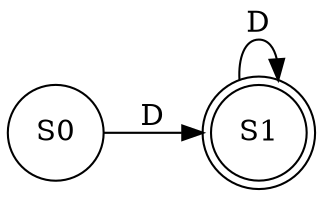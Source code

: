 digraph finite_state_machine {
	rankdir=LR;
	size="8,5"

	node [shape = doublecircle]; S1 ;
	node [shape = circle];

	S0 -> S1 [ label = "D" ];
	
	S1 -> S1 [label= "D"];
}